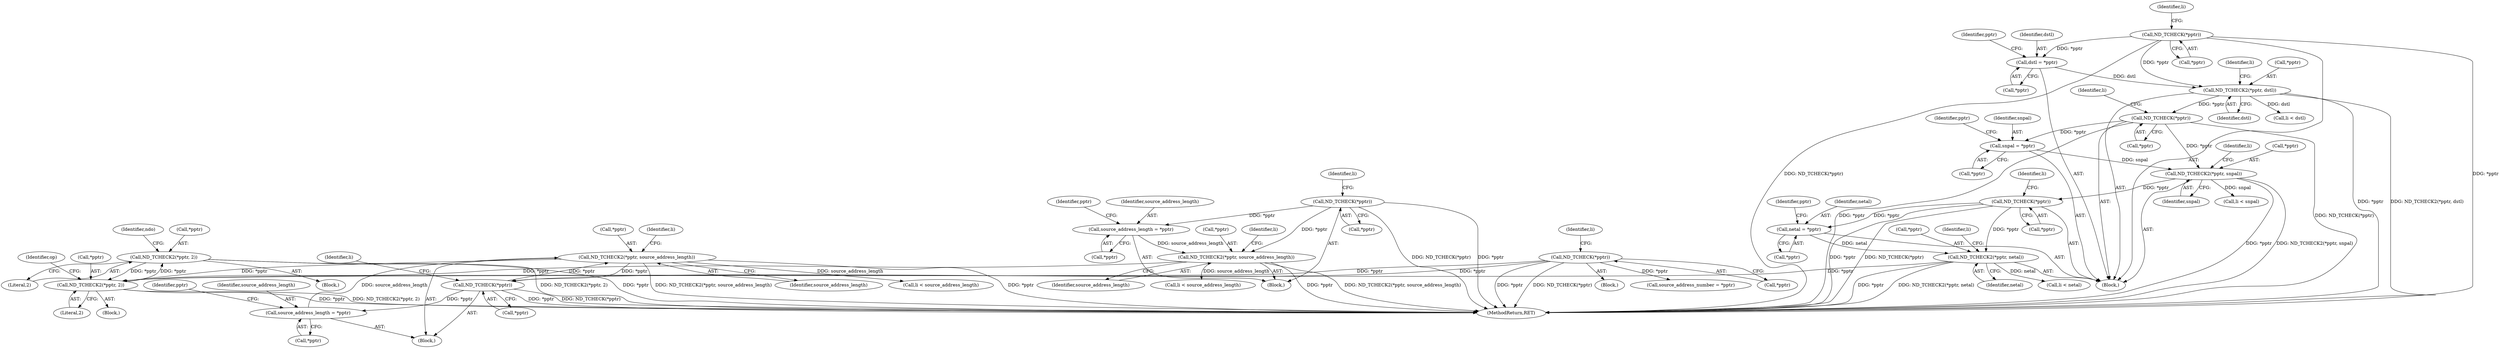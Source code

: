 digraph "0_tcpdump_331530a4076c69bbd2e3214db6ccbe834fb75640@pointer" {
"1000785" [label="(Call,ND_TCHECK2(*pptr, 2))"];
"1000728" [label="(Call,ND_TCHECK2(*pptr, 2))"];
"1000654" [label="(Call,ND_TCHECK2(*pptr, source_address_length))"];
"1000633" [label="(Call,ND_TCHECK(*pptr))"];
"1000646" [label="(Call,source_address_length = *pptr)"];
"1000597" [label="(Call,ND_TCHECK2(*pptr, source_address_length))"];
"1000576" [label="(Call,ND_TCHECK(*pptr))"];
"1000544" [label="(Call,ND_TCHECK(*pptr))"];
"1000589" [label="(Call,source_address_length = *pptr)"];
"1000785" [label="(Call,ND_TCHECK2(*pptr, 2))"];
"1000477" [label="(Call,ND_TCHECK2(*pptr, netal))"];
"1000458" [label="(Call,ND_TCHECK(*pptr))"];
"1000435" [label="(Call,ND_TCHECK2(*pptr, snpal))"];
"1000414" [label="(Call,ND_TCHECK(*pptr))"];
"1000382" [label="(Call,ND_TCHECK2(*pptr, dstl))"];
"1000361" [label="(Call,ND_TCHECK(*pptr))"];
"1000374" [label="(Call,dstl = *pptr)"];
"1000427" [label="(Call,snpal = *pptr)"];
"1000471" [label="(Call,netal = *pptr)"];
"1000388" [label="(Identifier,li)"];
"1000788" [label="(Literal,2)"];
"1000603" [label="(Identifier,li)"];
"1000633" [label="(Call,ND_TCHECK(*pptr))"];
"1000441" [label="(Identifier,li)"];
"1000385" [label="(Identifier,dstl)"];
"1000660" [label="(Identifier,li)"];
"1000594" [label="(Identifier,pptr)"];
"1000478" [label="(Call,*pptr)"];
"1000438" [label="(Identifier,snpal)"];
"1000482" [label="(Call,li < netal)"];
"1000440" [label="(Call,li < snpal)"];
"1000473" [label="(Call,*pptr)"];
"1000731" [label="(Literal,2)"];
"1000463" [label="(Identifier,li)"];
"1000784" [label="(Block,)"];
"1000581" [label="(Identifier,li)"];
"1000597" [label="(Call,ND_TCHECK2(*pptr, source_address_length))"];
"1000436" [label="(Call,*pptr)"];
"1000598" [label="(Call,*pptr)"];
"1000634" [label="(Call,*pptr)"];
"1000648" [label="(Call,*pptr)"];
"1000374" [label="(Call,dstl = *pptr)"];
"1000432" [label="(Identifier,pptr)"];
"1000545" [label="(Call,*pptr)"];
"1000477" [label="(Call,ND_TCHECK2(*pptr, netal))"];
"1000591" [label="(Call,*pptr)"];
"1000646" [label="(Call,source_address_length = *pptr)"];
"1000387" [label="(Call,li < dstl)"];
"1000419" [label="(Identifier,li)"];
"1000729" [label="(Call,*pptr)"];
"1000544" [label="(Call,ND_TCHECK(*pptr))"];
"1000366" [label="(Identifier,li)"];
"1000651" [label="(Identifier,pptr)"];
"1000379" [label="(Identifier,pptr)"];
"1000435" [label="(Call,ND_TCHECK2(*pptr, snpal))"];
"1000427" [label="(Call,snpal = *pptr)"];
"1000589" [label="(Call,source_address_length = *pptr)"];
"1000480" [label="(Identifier,netal)"];
"1000576" [label="(Call,ND_TCHECK(*pptr))"];
"1000785" [label="(Call,ND_TCHECK2(*pptr, 2))"];
"1000728" [label="(Call,ND_TCHECK2(*pptr, 2))"];
"1000602" [label="(Call,li < source_address_length)"];
"1000414" [label="(Call,ND_TCHECK(*pptr))"];
"1000655" [label="(Call,*pptr)"];
"1000352" [label="(Block,)"];
"1000638" [label="(Identifier,li)"];
"1000471" [label="(Call,netal = *pptr)"];
"1000382" [label="(Call,ND_TCHECK2(*pptr, dstl))"];
"1000354" [label="(Block,)"];
"1000429" [label="(Call,*pptr)"];
"1000632" [label="(Block,)"];
"1000575" [label="(Block,)"];
"1000786" [label="(Call,*pptr)"];
"1000383" [label="(Call,*pptr)"];
"1000659" [label="(Call,li < source_address_length)"];
"1000458" [label="(Call,ND_TCHECK(*pptr))"];
"1000549" [label="(Identifier,li)"];
"1000415" [label="(Call,*pptr)"];
"1000376" [label="(Call,*pptr)"];
"1000647" [label="(Identifier,source_address_length)"];
"1000472" [label="(Identifier,netal)"];
"1000428" [label="(Identifier,snpal)"];
"1000868" [label="(MethodReturn,RET)"];
"1000375" [label="(Identifier,dstl)"];
"1000483" [label="(Identifier,li)"];
"1000654" [label="(Call,ND_TCHECK2(*pptr, source_address_length))"];
"1000361" [label="(Call,ND_TCHECK(*pptr))"];
"1000733" [label="(Identifier,op)"];
"1000714" [label="(Block,)"];
"1000657" [label="(Identifier,source_address_length)"];
"1000476" [label="(Identifier,pptr)"];
"1000600" [label="(Identifier,source_address_length)"];
"1000590" [label="(Identifier,source_address_length)"];
"1000791" [label="(Identifier,ndo)"];
"1000459" [label="(Call,*pptr)"];
"1000557" [label="(Call,source_address_number = *pptr)"];
"1000362" [label="(Call,*pptr)"];
"1000577" [label="(Call,*pptr)"];
"1000785" -> "1000784"  [label="AST: "];
"1000785" -> "1000788"  [label="CFG: "];
"1000786" -> "1000785"  [label="AST: "];
"1000788" -> "1000785"  [label="AST: "];
"1000791" -> "1000785"  [label="CFG: "];
"1000785" -> "1000868"  [label="DDG: ND_TCHECK2(*pptr, 2)"];
"1000785" -> "1000868"  [label="DDG: *pptr"];
"1000785" -> "1000728"  [label="DDG: *pptr"];
"1000728" -> "1000785"  [label="DDG: *pptr"];
"1000728" -> "1000714"  [label="AST: "];
"1000728" -> "1000731"  [label="CFG: "];
"1000729" -> "1000728"  [label="AST: "];
"1000731" -> "1000728"  [label="AST: "];
"1000733" -> "1000728"  [label="CFG: "];
"1000728" -> "1000868"  [label="DDG: *pptr"];
"1000728" -> "1000868"  [label="DDG: ND_TCHECK2(*pptr, 2)"];
"1000654" -> "1000728"  [label="DDG: *pptr"];
"1000597" -> "1000728"  [label="DDG: *pptr"];
"1000477" -> "1000728"  [label="DDG: *pptr"];
"1000544" -> "1000728"  [label="DDG: *pptr"];
"1000654" -> "1000632"  [label="AST: "];
"1000654" -> "1000657"  [label="CFG: "];
"1000655" -> "1000654"  [label="AST: "];
"1000657" -> "1000654"  [label="AST: "];
"1000660" -> "1000654"  [label="CFG: "];
"1000654" -> "1000868"  [label="DDG: *pptr"];
"1000654" -> "1000868"  [label="DDG: ND_TCHECK2(*pptr, source_address_length)"];
"1000633" -> "1000654"  [label="DDG: *pptr"];
"1000646" -> "1000654"  [label="DDG: source_address_length"];
"1000654" -> "1000659"  [label="DDG: source_address_length"];
"1000633" -> "1000632"  [label="AST: "];
"1000633" -> "1000634"  [label="CFG: "];
"1000634" -> "1000633"  [label="AST: "];
"1000638" -> "1000633"  [label="CFG: "];
"1000633" -> "1000868"  [label="DDG: ND_TCHECK(*pptr)"];
"1000633" -> "1000868"  [label="DDG: *pptr"];
"1000633" -> "1000646"  [label="DDG: *pptr"];
"1000646" -> "1000632"  [label="AST: "];
"1000646" -> "1000648"  [label="CFG: "];
"1000647" -> "1000646"  [label="AST: "];
"1000648" -> "1000646"  [label="AST: "];
"1000651" -> "1000646"  [label="CFG: "];
"1000597" -> "1000575"  [label="AST: "];
"1000597" -> "1000600"  [label="CFG: "];
"1000598" -> "1000597"  [label="AST: "];
"1000600" -> "1000597"  [label="AST: "];
"1000603" -> "1000597"  [label="CFG: "];
"1000597" -> "1000868"  [label="DDG: *pptr"];
"1000597" -> "1000868"  [label="DDG: ND_TCHECK2(*pptr, source_address_length)"];
"1000597" -> "1000576"  [label="DDG: *pptr"];
"1000576" -> "1000597"  [label="DDG: *pptr"];
"1000589" -> "1000597"  [label="DDG: source_address_length"];
"1000597" -> "1000602"  [label="DDG: source_address_length"];
"1000576" -> "1000575"  [label="AST: "];
"1000576" -> "1000577"  [label="CFG: "];
"1000577" -> "1000576"  [label="AST: "];
"1000581" -> "1000576"  [label="CFG: "];
"1000576" -> "1000868"  [label="DDG: *pptr"];
"1000576" -> "1000868"  [label="DDG: ND_TCHECK(*pptr)"];
"1000544" -> "1000576"  [label="DDG: *pptr"];
"1000576" -> "1000589"  [label="DDG: *pptr"];
"1000544" -> "1000352"  [label="AST: "];
"1000544" -> "1000545"  [label="CFG: "];
"1000545" -> "1000544"  [label="AST: "];
"1000549" -> "1000544"  [label="CFG: "];
"1000544" -> "1000868"  [label="DDG: *pptr"];
"1000544" -> "1000868"  [label="DDG: ND_TCHECK(*pptr)"];
"1000544" -> "1000557"  [label="DDG: *pptr"];
"1000589" -> "1000575"  [label="AST: "];
"1000589" -> "1000591"  [label="CFG: "];
"1000590" -> "1000589"  [label="AST: "];
"1000591" -> "1000589"  [label="AST: "];
"1000594" -> "1000589"  [label="CFG: "];
"1000477" -> "1000354"  [label="AST: "];
"1000477" -> "1000480"  [label="CFG: "];
"1000478" -> "1000477"  [label="AST: "];
"1000480" -> "1000477"  [label="AST: "];
"1000483" -> "1000477"  [label="CFG: "];
"1000477" -> "1000868"  [label="DDG: ND_TCHECK2(*pptr, netal)"];
"1000477" -> "1000868"  [label="DDG: *pptr"];
"1000458" -> "1000477"  [label="DDG: *pptr"];
"1000471" -> "1000477"  [label="DDG: netal"];
"1000477" -> "1000482"  [label="DDG: netal"];
"1000458" -> "1000354"  [label="AST: "];
"1000458" -> "1000459"  [label="CFG: "];
"1000459" -> "1000458"  [label="AST: "];
"1000463" -> "1000458"  [label="CFG: "];
"1000458" -> "1000868"  [label="DDG: *pptr"];
"1000458" -> "1000868"  [label="DDG: ND_TCHECK(*pptr)"];
"1000435" -> "1000458"  [label="DDG: *pptr"];
"1000458" -> "1000471"  [label="DDG: *pptr"];
"1000435" -> "1000354"  [label="AST: "];
"1000435" -> "1000438"  [label="CFG: "];
"1000436" -> "1000435"  [label="AST: "];
"1000438" -> "1000435"  [label="AST: "];
"1000441" -> "1000435"  [label="CFG: "];
"1000435" -> "1000868"  [label="DDG: *pptr"];
"1000435" -> "1000868"  [label="DDG: ND_TCHECK2(*pptr, snpal)"];
"1000414" -> "1000435"  [label="DDG: *pptr"];
"1000427" -> "1000435"  [label="DDG: snpal"];
"1000435" -> "1000440"  [label="DDG: snpal"];
"1000414" -> "1000354"  [label="AST: "];
"1000414" -> "1000415"  [label="CFG: "];
"1000415" -> "1000414"  [label="AST: "];
"1000419" -> "1000414"  [label="CFG: "];
"1000414" -> "1000868"  [label="DDG: ND_TCHECK(*pptr)"];
"1000414" -> "1000868"  [label="DDG: *pptr"];
"1000382" -> "1000414"  [label="DDG: *pptr"];
"1000414" -> "1000427"  [label="DDG: *pptr"];
"1000382" -> "1000354"  [label="AST: "];
"1000382" -> "1000385"  [label="CFG: "];
"1000383" -> "1000382"  [label="AST: "];
"1000385" -> "1000382"  [label="AST: "];
"1000388" -> "1000382"  [label="CFG: "];
"1000382" -> "1000868"  [label="DDG: *pptr"];
"1000382" -> "1000868"  [label="DDG: ND_TCHECK2(*pptr, dstl)"];
"1000361" -> "1000382"  [label="DDG: *pptr"];
"1000374" -> "1000382"  [label="DDG: dstl"];
"1000382" -> "1000387"  [label="DDG: dstl"];
"1000361" -> "1000354"  [label="AST: "];
"1000361" -> "1000362"  [label="CFG: "];
"1000362" -> "1000361"  [label="AST: "];
"1000366" -> "1000361"  [label="CFG: "];
"1000361" -> "1000868"  [label="DDG: ND_TCHECK(*pptr)"];
"1000361" -> "1000868"  [label="DDG: *pptr"];
"1000361" -> "1000374"  [label="DDG: *pptr"];
"1000374" -> "1000354"  [label="AST: "];
"1000374" -> "1000376"  [label="CFG: "];
"1000375" -> "1000374"  [label="AST: "];
"1000376" -> "1000374"  [label="AST: "];
"1000379" -> "1000374"  [label="CFG: "];
"1000427" -> "1000354"  [label="AST: "];
"1000427" -> "1000429"  [label="CFG: "];
"1000428" -> "1000427"  [label="AST: "];
"1000429" -> "1000427"  [label="AST: "];
"1000432" -> "1000427"  [label="CFG: "];
"1000471" -> "1000354"  [label="AST: "];
"1000471" -> "1000473"  [label="CFG: "];
"1000472" -> "1000471"  [label="AST: "];
"1000473" -> "1000471"  [label="AST: "];
"1000476" -> "1000471"  [label="CFG: "];
}
